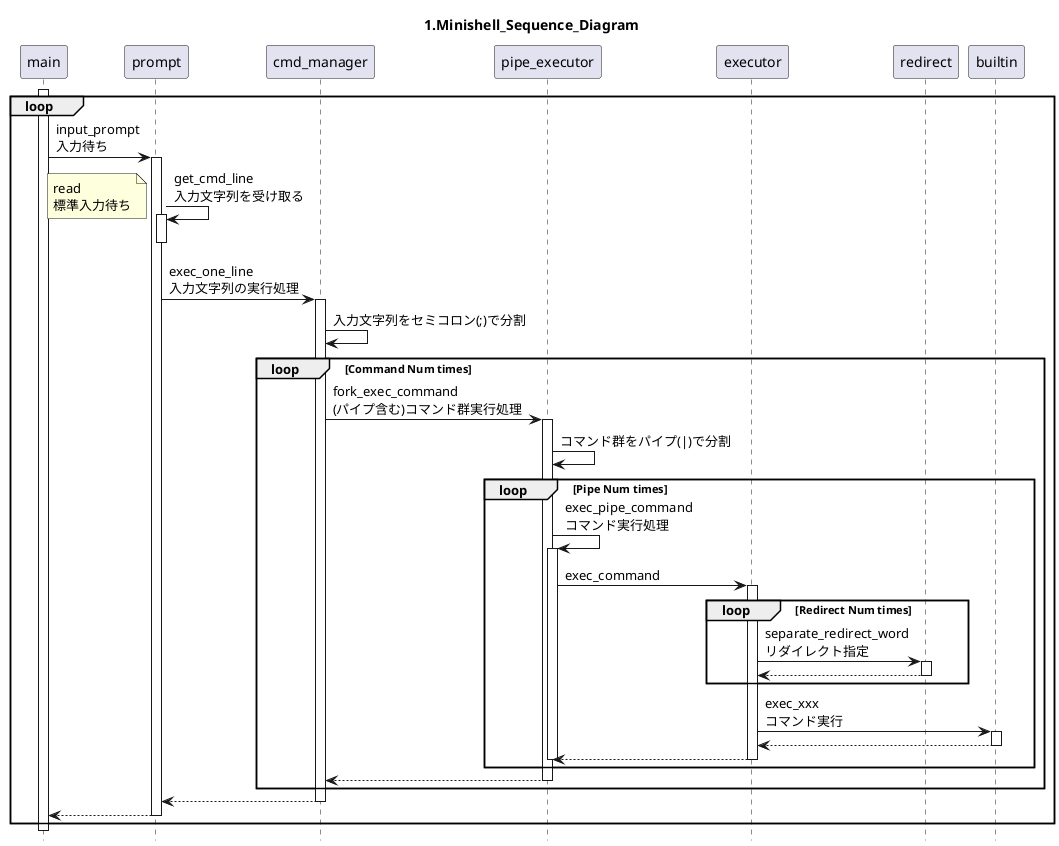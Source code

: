 

@startuml
title 1.Minishell_Sequence_Diagram
hide footbox

participant "main" as Main
participant "prompt" as Prompt
participant "cmd_manager" as CmdMgr
participant "pipe_executor" as PipeExe
participant "executor" as Exec
participant "redirect" as Redirect
participant "builtin" as Builtin

activate Main
loop
Main->Prompt: input_prompt\n入力待ち
activate Prompt
Prompt->Prompt: get_cmd_line\n入力文字列を受け取る
activate Prompt
note left: read\n標準入力待ち
deactivate Prompt
Prompt->CmdMgr: exec_one_line\n入力文字列の実行処理
activate CmdMgr
CmdMgr->CmdMgr: 入力文字列をセミコロン(;)で分割
loop Command Num times
	CmdMgr->PipeExe: fork_exec_command\n(パイプ含む)コマンド群実行処理
	activate PipeExe
	PipeExe->PipeExe: コマンド群をパイプ(|)で分割
	loop Pipe Num times
		PipeExe->PipeExe: exec_pipe_command\nコマンド実行処理
		activate PipeExe
		PipeExe->Exec: exec_command
		activate Exec
		loop Redirect Num times
			Exec->Redirect: separate_redirect_word\nリダイレクト指定
			activate Redirect
			Exec<--Redirect
			deactivate Redirect
		end
		Exec->Builtin: exec_xxx\nコマンド実行
		activate Builtin
		Exec<--Builtin
		deactivate Builtin
		PipeExe<--Exec
		deactivate Exec
		deactivate PipeExe
	end
	CmdMgr<--PipeExe
	deactivate PipeExe
end
Prompt<--CmdMgr
deactivate CmdMgr
Main<--Prompt
deactivate Prompt
end

deactivate Main



@enduml